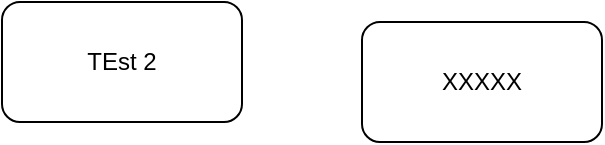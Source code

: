 <mxfile version="12.1.0" type="github" pages="1"><diagram id="nDqt4OHVF8OYWS3F5ZIa" name="Page-1"><mxGraphModel dx="731" dy="459" grid="1" gridSize="10" guides="1" tooltips="1" connect="1" arrows="1" fold="1" page="1" pageScale="1" pageWidth="850" pageHeight="1100" math="0" shadow="0"><root><mxCell id="0"/><mxCell id="1" parent="0"/><mxCell id="npQW0QnKVg932VRmmYPV-1" value="TEst 2" style="rounded=1;whiteSpace=wrap;html=1;" parent="1" vertex="1"><mxGeometry x="120" y="120" width="120" height="60" as="geometry"/></mxCell><mxCell id="npQW0QnKVg932VRmmYPV-2" value="XXXXX" style="rounded=1;whiteSpace=wrap;html=1;" parent="1" vertex="1"><mxGeometry x="300" y="130" width="120" height="60" as="geometry"/></mxCell></root></mxGraphModel></diagram></mxfile>